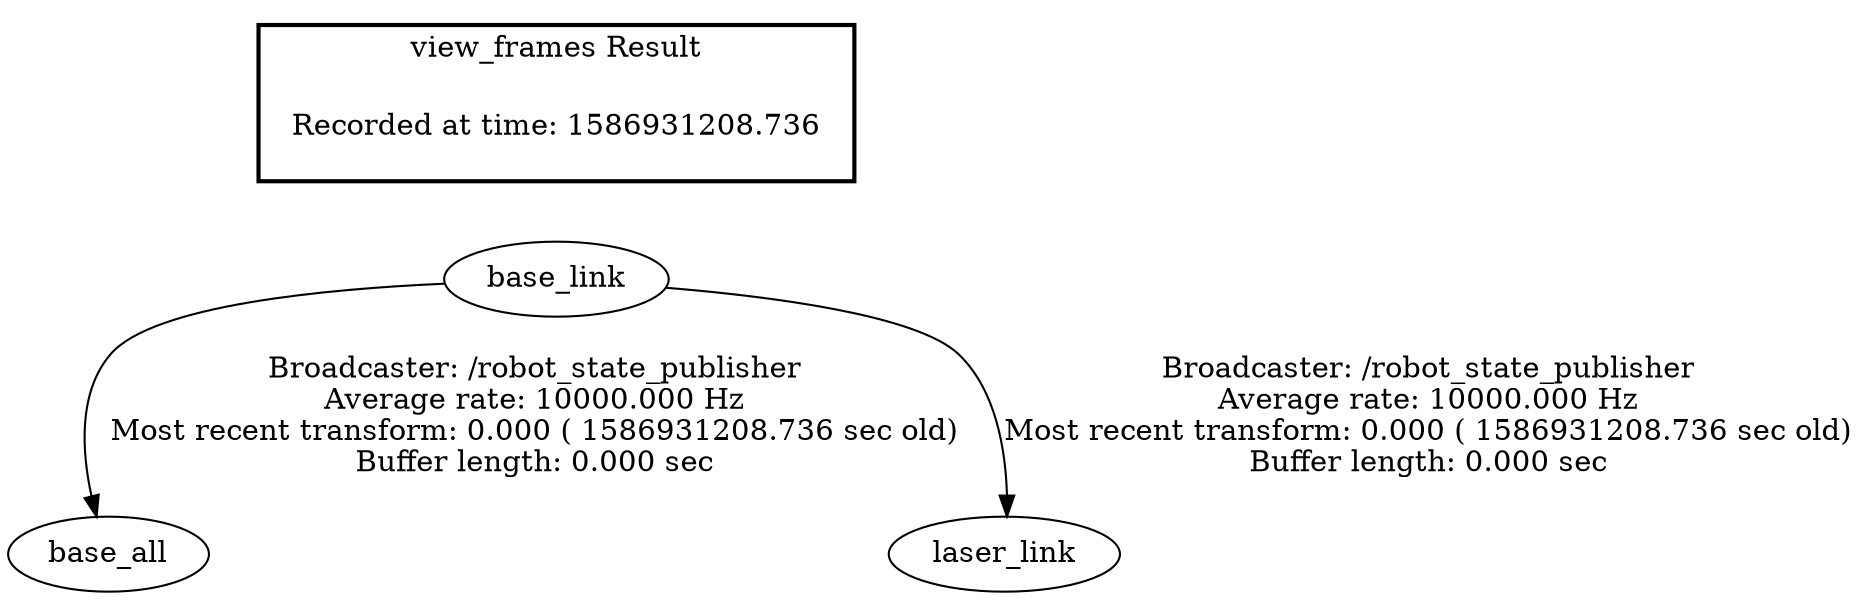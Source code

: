 digraph G {
"base_link" -> "base_all"[label="Broadcaster: /robot_state_publisher\nAverage rate: 10000.000 Hz\nMost recent transform: 0.000 ( 1586931208.736 sec old)\nBuffer length: 0.000 sec\n"];
"base_link" -> "laser_link"[label="Broadcaster: /robot_state_publisher\nAverage rate: 10000.000 Hz\nMost recent transform: 0.000 ( 1586931208.736 sec old)\nBuffer length: 0.000 sec\n"];
edge [style=invis];
 subgraph cluster_legend { style=bold; color=black; label ="view_frames Result";
"Recorded at time: 1586931208.736"[ shape=plaintext ] ;
 }->"base_link";
}